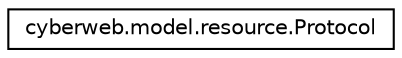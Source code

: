 digraph G
{
  edge [fontname="Helvetica",fontsize="10",labelfontname="Helvetica",labelfontsize="10"];
  node [fontname="Helvetica",fontsize="10",shape=record];
  rankdir="LR";
  Node1 [label="cyberweb.model.resource.Protocol",height=0.2,width=0.4,color="black", fillcolor="white", style="filled",URL="$classcyberweb_1_1model_1_1resource_1_1_protocol.html"];
}
